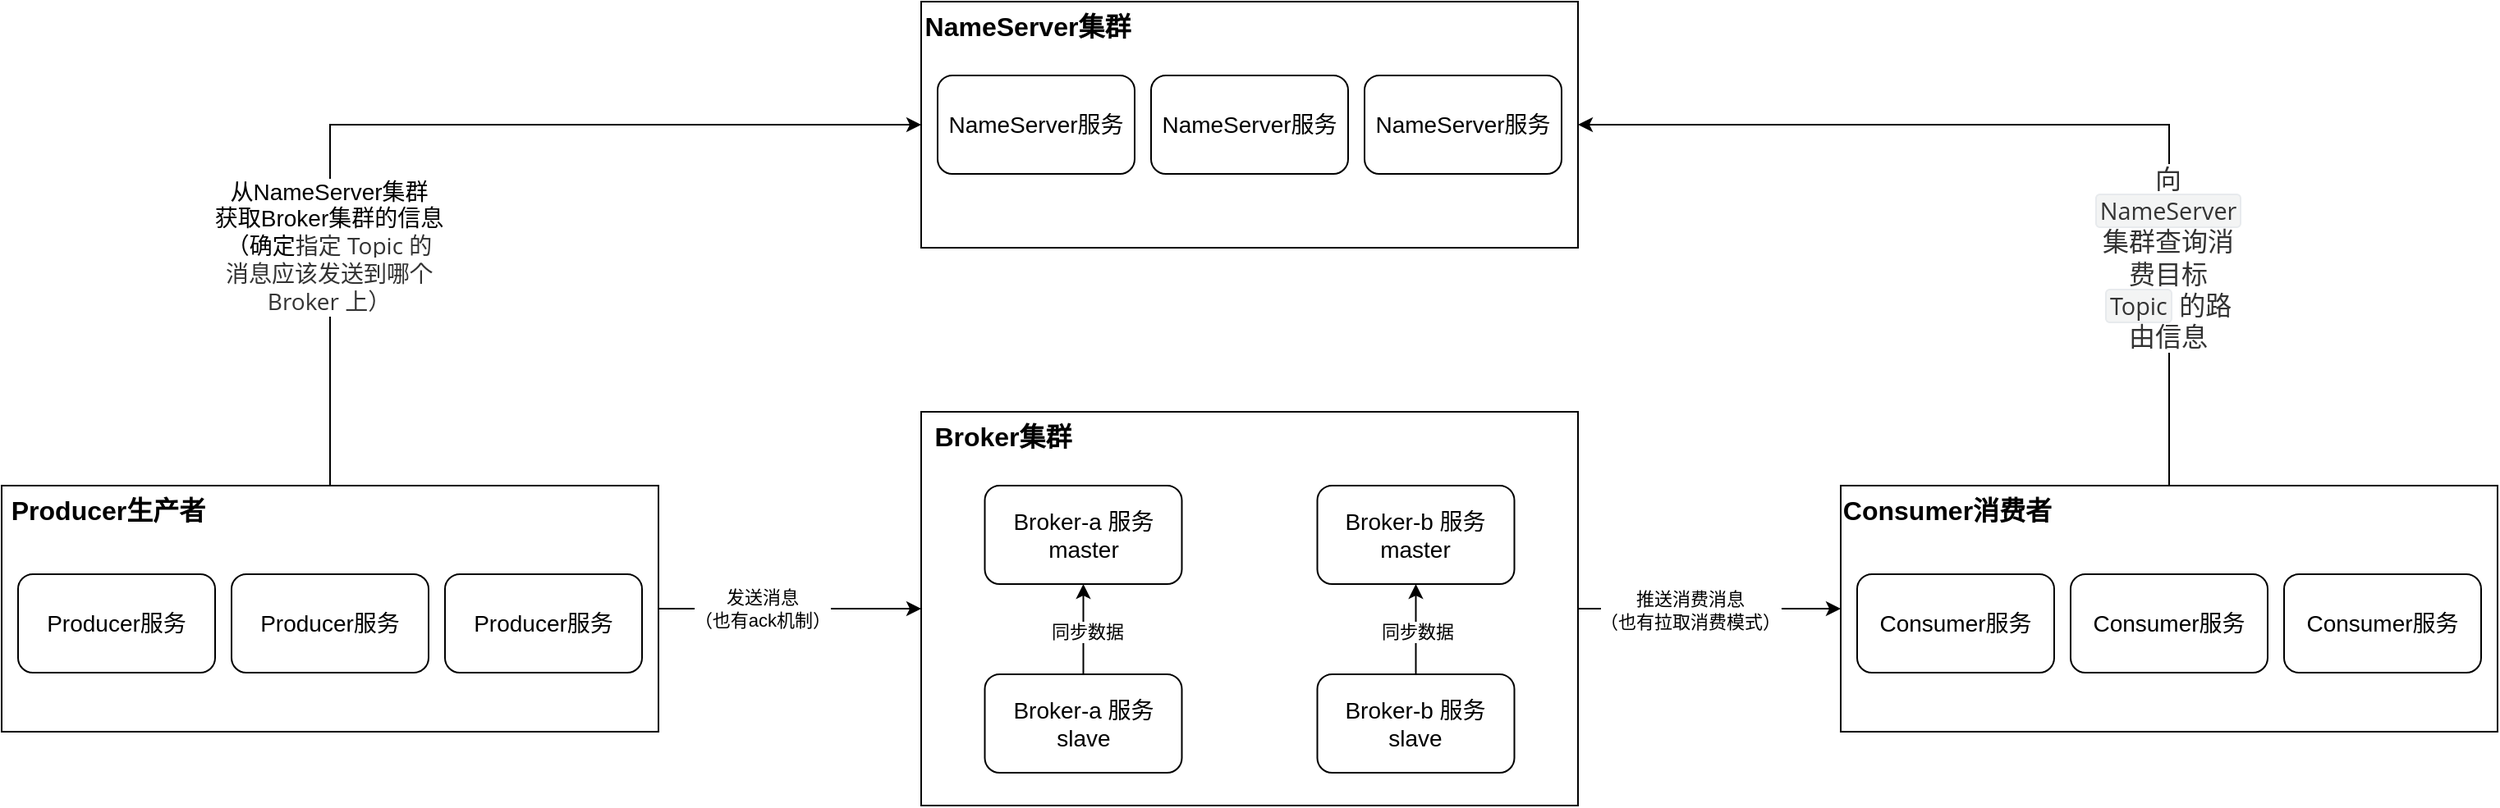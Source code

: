 <mxfile version="28.2.0">
  <diagram name="第 1 页" id="vS3A0hWt8dvzJ3JIKsyf">
    <mxGraphModel dx="2163" dy="561" grid="1" gridSize="10" guides="1" tooltips="1" connect="1" arrows="1" fold="1" page="1" pageScale="1" pageWidth="1169" pageHeight="827" math="0" shadow="0">
      <root>
        <mxCell id="0" />
        <mxCell id="1" parent="0" />
        <mxCell id="nGicNdcI3gT5lanbww3e-1" value="" style="rounded=0;whiteSpace=wrap;html=1;" vertex="1" parent="1">
          <mxGeometry x="320" y="110" width="400" height="150" as="geometry" />
        </mxCell>
        <mxCell id="nGicNdcI3gT5lanbww3e-2" value="&lt;font style=&quot;font-size: 16px;&quot;&gt;&lt;b&gt;NameServer集群&lt;/b&gt;&lt;/font&gt;" style="text;html=1;align=center;verticalAlign=middle;whiteSpace=wrap;rounded=0;" vertex="1" parent="1">
          <mxGeometry x="320" y="110" width="130" height="30" as="geometry" />
        </mxCell>
        <mxCell id="nGicNdcI3gT5lanbww3e-41" style="edgeStyle=orthogonalEdgeStyle;rounded=0;orthogonalLoop=1;jettySize=auto;html=1;exitX=1;exitY=0.5;exitDx=0;exitDy=0;entryX=0;entryY=0.5;entryDx=0;entryDy=0;" edge="1" parent="1" source="nGicNdcI3gT5lanbww3e-3" target="nGicNdcI3gT5lanbww3e-5">
          <mxGeometry relative="1" as="geometry" />
        </mxCell>
        <mxCell id="nGicNdcI3gT5lanbww3e-42" value="推送消费消息&lt;div&gt;（也有拉取消费模式）&lt;/div&gt;" style="edgeLabel;html=1;align=center;verticalAlign=middle;resizable=0;points=[];" vertex="1" connectable="0" parent="nGicNdcI3gT5lanbww3e-41">
          <mxGeometry x="-0.156" relative="1" as="geometry">
            <mxPoint y="1" as="offset" />
          </mxGeometry>
        </mxCell>
        <mxCell id="nGicNdcI3gT5lanbww3e-3" value="" style="rounded=0;whiteSpace=wrap;html=1;" vertex="1" parent="1">
          <mxGeometry x="320" y="360" width="400" height="240" as="geometry" />
        </mxCell>
        <mxCell id="nGicNdcI3gT5lanbww3e-4" value="&lt;font style=&quot;font-size: 16px;&quot;&gt;&lt;b&gt;Broker集群&lt;/b&gt;&lt;/font&gt;" style="text;html=1;align=center;verticalAlign=middle;whiteSpace=wrap;rounded=0;" vertex="1" parent="1">
          <mxGeometry x="320" y="360" width="100" height="30" as="geometry" />
        </mxCell>
        <mxCell id="nGicNdcI3gT5lanbww3e-37" style="edgeStyle=orthogonalEdgeStyle;rounded=0;orthogonalLoop=1;jettySize=auto;html=1;exitX=0.5;exitY=0;exitDx=0;exitDy=0;entryX=1;entryY=0.5;entryDx=0;entryDy=0;" edge="1" parent="1" source="nGicNdcI3gT5lanbww3e-5" target="nGicNdcI3gT5lanbww3e-1">
          <mxGeometry relative="1" as="geometry" />
        </mxCell>
        <mxCell id="nGicNdcI3gT5lanbww3e-38" value="&lt;span style=&quot;box-sizing: border-box; --tw-border-spacing-x: 0; --tw-border-spacing-y: 0; --tw-translate-x: 0; --tw-translate-y: 0; --tw-rotate: 0; --tw-skew-x: 0; --tw-skew-y: 0; --tw-scale-x: 1; --tw-scale-y: 1; --tw-pan-x: ; --tw-pan-y: ; --tw-pinch-zoom: ; --tw-scroll-snap-strictness: proximity; --tw-ordinal: ; --tw-slashed-zero: ; --tw-numeric-figure: ; --tw-numeric-spacing: ; --tw-numeric-fraction: ; --tw-ring-inset: ; --tw-ring-offset-width: 0px; --tw-ring-offset-color: light-dark(#fff, #000000); --tw-ring-color: rgb(59 130 246 / .5); --tw-ring-offset-shadow: 0 0 #0000; --tw-ring-shadow: 0 0 #0000; --tw-shadow: 0 0 #0000; --tw-shadow-colored: 0 0 #0000; --tw-blur: ; --tw-brightness: ; --tw-contrast: ; --tw-grayscale: ; --tw-hue-rotate: ; --tw-invert: ; --tw-saturate: ; --tw-sepia: ; --tw-drop-shadow: ; --tw-backdrop-blur: ; --tw-backdrop-brightness: ; --tw-backdrop-contrast: ; --tw-backdrop-grayscale: ; --tw-backdrop-hue-rotate: ; --tw-backdrop-invert: ; --tw-backdrop-opacity: ; --tw-backdrop-saturate: ; --tw-backdrop-sepia: ; caret-color: rgb(0, 122, 255); color: rgb(51, 51, 51); font-family: &amp;quot;Open Sans&amp;quot;, &amp;quot;Clear Sans&amp;quot;, &amp;quot;Helvetica Neue&amp;quot;, Helvetica, Arial, &amp;quot;Segoe UI Emoji&amp;quot;, sans-serif; font-size: 16px; orphans: 4; text-align: left; white-space: pre-wrap;&quot; class=&quot;md-plain&quot;&gt;向 &lt;/span&gt;&lt;span style=&quot;box-sizing: border-box; --tw-border-spacing-x: 0; --tw-border-spacing-y: 0; --tw-translate-x: 0; --tw-translate-y: 0; --tw-rotate: 0; --tw-skew-x: 0; --tw-skew-y: 0; --tw-scale-x: 1; --tw-scale-y: 1; --tw-pan-x: ; --tw-pan-y: ; --tw-pinch-zoom: ; --tw-scroll-snap-strictness: proximity; --tw-ordinal: ; --tw-slashed-zero: ; --tw-numeric-figure: ; --tw-numeric-spacing: ; --tw-numeric-fraction: ; --tw-ring-inset: ; --tw-ring-offset-width: 0px; --tw-ring-offset-color: light-dark(#fff, #000000); --tw-ring-color: rgb(59 130 246 / .5); --tw-ring-offset-shadow: 0 0 #0000; --tw-ring-shadow: 0 0 #0000; --tw-shadow: 0 0 #0000; --tw-shadow-colored: 0 0 #0000; --tw-blur: ; --tw-brightness: ; --tw-contrast: ; --tw-grayscale: ; --tw-hue-rotate: ; --tw-invert: ; --tw-saturate: ; --tw-sepia: ; --tw-drop-shadow: ; --tw-backdrop-blur: ; --tw-backdrop-brightness: ; --tw-backdrop-contrast: ; --tw-backdrop-grayscale: ; --tw-backdrop-hue-rotate: ; --tw-backdrop-invert: ; --tw-backdrop-opacity: ; --tw-backdrop-saturate: ; --tw-backdrop-sepia: ; caret-color: rgb(0, 122, 255); color: rgb(51, 51, 51); font-family: &amp;quot;Open Sans&amp;quot;, &amp;quot;Clear Sans&amp;quot;, &amp;quot;Helvetica Neue&amp;quot;, Helvetica, Arial, &amp;quot;Segoe UI Emoji&amp;quot;, sans-serif; font-size: 16px; orphans: 4; text-align: left; white-space: pre-wrap;&quot; class=&quot;md-pair-s&quot; spellcheck=&quot;false&quot;&gt;&lt;code style=&quot;box-sizing: border-box; --tw-border-spacing-x: 0; --tw-border-spacing-y: 0; --tw-translate-x: 0; --tw-translate-y: 0; --tw-rotate: 0; --tw-skew-x: 0; --tw-skew-y: 0; --tw-scale-x: 1; --tw-scale-y: 1; --tw-pan-x: ; --tw-pan-y: ; --tw-pinch-zoom: ; --tw-scroll-snap-strictness: proximity; --tw-ordinal: ; --tw-slashed-zero: ; --tw-numeric-figure: ; --tw-numeric-spacing: ; --tw-numeric-fraction: ; --tw-ring-inset: ; --tw-ring-offset-width: 0px; --tw-ring-offset-color: light-dark(#fff, #000000); --tw-ring-color: rgb(59 130 246 / .5); --tw-ring-offset-shadow: 0 0 #0000; --tw-ring-shadow: 0 0 #0000; --tw-shadow: 0 0 #0000; --tw-shadow-colored: 0 0 #0000; --tw-blur: ; --tw-brightness: ; --tw-contrast: ; --tw-grayscale: ; --tw-hue-rotate: ; --tw-invert: ; --tw-saturate: ; --tw-sepia: ; --tw-drop-shadow: ; --tw-backdrop-blur: ; --tw-backdrop-brightness: ; --tw-backdrop-contrast: ; --tw-backdrop-grayscale: ; --tw-backdrop-hue-rotate: ; --tw-backdrop-invert: ; --tw-backdrop-opacity: ; --tw-backdrop-saturate: ; --tw-backdrop-sepia: ; font-family: var(--monospace); vertical-align: initial; border: 1px solid rgb(231, 234, 237); background-color: rgb(243, 244, 244); border-radius: 3px; padding: 0px 2px; font-size: 0.9em;&quot;&gt;NameServer&lt;/code&gt;&lt;/span&gt;&lt;span style=&quot;box-sizing: border-box; --tw-border-spacing-x: 0; --tw-border-spacing-y: 0; --tw-translate-x: 0; --tw-translate-y: 0; --tw-rotate: 0; --tw-skew-x: 0; --tw-skew-y: 0; --tw-scale-x: 1; --tw-scale-y: 1; --tw-pan-x: ; --tw-pan-y: ; --tw-pinch-zoom: ; --tw-scroll-snap-strictness: proximity; --tw-ordinal: ; --tw-slashed-zero: ; --tw-numeric-figure: ; --tw-numeric-spacing: ; --tw-numeric-fraction: ; --tw-ring-inset: ; --tw-ring-offset-width: 0px; --tw-ring-offset-color: light-dark(#fff, #000000); --tw-ring-color: rgb(59 130 246 / .5); --tw-ring-offset-shadow: 0 0 #0000; --tw-ring-shadow: 0 0 #0000; --tw-shadow: 0 0 #0000; --tw-shadow-colored: 0 0 #0000; --tw-blur: ; --tw-brightness: ; --tw-contrast: ; --tw-grayscale: ; --tw-hue-rotate: ; --tw-invert: ; --tw-saturate: ; --tw-sepia: ; --tw-drop-shadow: ; --tw-backdrop-blur: ; --tw-backdrop-brightness: ; --tw-backdrop-contrast: ; --tw-backdrop-grayscale: ; --tw-backdrop-hue-rotate: ; --tw-backdrop-invert: ; --tw-backdrop-opacity: ; --tw-backdrop-saturate: ; --tw-backdrop-sepia: ; caret-color: rgb(0, 122, 255); color: rgb(51, 51, 51); font-family: &amp;quot;Open Sans&amp;quot;, &amp;quot;Clear Sans&amp;quot;, &amp;quot;Helvetica Neue&amp;quot;, Helvetica, Arial, &amp;quot;Segoe UI Emoji&amp;quot;, sans-serif; font-size: 16px; orphans: 4; text-align: left; white-space: pre-wrap;&quot; class=&quot;md-plain&quot;&gt; 集群查询消费目标 &lt;/span&gt;&lt;span style=&quot;box-sizing: border-box; --tw-border-spacing-x: 0; --tw-border-spacing-y: 0; --tw-translate-x: 0; --tw-translate-y: 0; --tw-rotate: 0; --tw-skew-x: 0; --tw-skew-y: 0; --tw-scale-x: 1; --tw-scale-y: 1; --tw-pan-x: ; --tw-pan-y: ; --tw-pinch-zoom: ; --tw-scroll-snap-strictness: proximity; --tw-ordinal: ; --tw-slashed-zero: ; --tw-numeric-figure: ; --tw-numeric-spacing: ; --tw-numeric-fraction: ; --tw-ring-inset: ; --tw-ring-offset-width: 0px; --tw-ring-offset-color: light-dark(#fff, #000000); --tw-ring-color: rgb(59 130 246 / .5); --tw-ring-offset-shadow: 0 0 #0000; --tw-ring-shadow: 0 0 #0000; --tw-shadow: 0 0 #0000; --tw-shadow-colored: 0 0 #0000; --tw-blur: ; --tw-brightness: ; --tw-contrast: ; --tw-grayscale: ; --tw-hue-rotate: ; --tw-invert: ; --tw-saturate: ; --tw-sepia: ; --tw-drop-shadow: ; --tw-backdrop-blur: ; --tw-backdrop-brightness: ; --tw-backdrop-contrast: ; --tw-backdrop-grayscale: ; --tw-backdrop-hue-rotate: ; --tw-backdrop-invert: ; --tw-backdrop-opacity: ; --tw-backdrop-saturate: ; --tw-backdrop-sepia: ; caret-color: rgb(0, 122, 255); color: rgb(51, 51, 51); font-family: &amp;quot;Open Sans&amp;quot;, &amp;quot;Clear Sans&amp;quot;, &amp;quot;Helvetica Neue&amp;quot;, Helvetica, Arial, &amp;quot;Segoe UI Emoji&amp;quot;, sans-serif; font-size: 16px; orphans: 4; text-align: left; white-space: pre-wrap;&quot; class=&quot;md-pair-s&quot; spellcheck=&quot;false&quot;&gt;&lt;code style=&quot;box-sizing: border-box; --tw-border-spacing-x: 0; --tw-border-spacing-y: 0; --tw-translate-x: 0; --tw-translate-y: 0; --tw-rotate: 0; --tw-skew-x: 0; --tw-skew-y: 0; --tw-scale-x: 1; --tw-scale-y: 1; --tw-pan-x: ; --tw-pan-y: ; --tw-pinch-zoom: ; --tw-scroll-snap-strictness: proximity; --tw-ordinal: ; --tw-slashed-zero: ; --tw-numeric-figure: ; --tw-numeric-spacing: ; --tw-numeric-fraction: ; --tw-ring-inset: ; --tw-ring-offset-width: 0px; --tw-ring-offset-color: light-dark(#fff, #000000); --tw-ring-color: rgb(59 130 246 / .5); --tw-ring-offset-shadow: 0 0 #0000; --tw-ring-shadow: 0 0 #0000; --tw-shadow: 0 0 #0000; --tw-shadow-colored: 0 0 #0000; --tw-blur: ; --tw-brightness: ; --tw-contrast: ; --tw-grayscale: ; --tw-hue-rotate: ; --tw-invert: ; --tw-saturate: ; --tw-sepia: ; --tw-drop-shadow: ; --tw-backdrop-blur: ; --tw-backdrop-brightness: ; --tw-backdrop-contrast: ; --tw-backdrop-grayscale: ; --tw-backdrop-hue-rotate: ; --tw-backdrop-invert: ; --tw-backdrop-opacity: ; --tw-backdrop-saturate: ; --tw-backdrop-sepia: ; font-family: var(--monospace); vertical-align: initial; border: 1px solid rgb(231, 234, 237); background-color: rgb(243, 244, 244); border-radius: 3px; padding: 0px 2px; font-size: 0.9em;&quot;&gt;Topic&lt;/code&gt;&lt;/span&gt;&lt;span style=&quot;box-sizing: border-box; --tw-border-spacing-x: 0; --tw-border-spacing-y: 0; --tw-translate-x: 0; --tw-translate-y: 0; --tw-rotate: 0; --tw-skew-x: 0; --tw-skew-y: 0; --tw-scale-x: 1; --tw-scale-y: 1; --tw-pan-x: ; --tw-pan-y: ; --tw-pinch-zoom: ; --tw-scroll-snap-strictness: proximity; --tw-ordinal: ; --tw-slashed-zero: ; --tw-numeric-figure: ; --tw-numeric-spacing: ; --tw-numeric-fraction: ; --tw-ring-inset: ; --tw-ring-offset-width: 0px; --tw-ring-offset-color: light-dark(#fff, #000000); --tw-ring-color: rgb(59 130 246 / .5); --tw-ring-offset-shadow: 0 0 #0000; --tw-ring-shadow: 0 0 #0000; --tw-shadow: 0 0 #0000; --tw-shadow-colored: 0 0 #0000; --tw-blur: ; --tw-brightness: ; --tw-contrast: ; --tw-grayscale: ; --tw-hue-rotate: ; --tw-invert: ; --tw-saturate: ; --tw-sepia: ; --tw-drop-shadow: ; --tw-backdrop-blur: ; --tw-backdrop-brightness: ; --tw-backdrop-contrast: ; --tw-backdrop-grayscale: ; --tw-backdrop-hue-rotate: ; --tw-backdrop-invert: ; --tw-backdrop-opacity: ; --tw-backdrop-saturate: ; --tw-backdrop-sepia: ; caret-color: rgb(0, 122, 255); color: rgb(51, 51, 51); font-family: &amp;quot;Open Sans&amp;quot;, &amp;quot;Clear Sans&amp;quot;, &amp;quot;Helvetica Neue&amp;quot;, Helvetica, Arial, &amp;quot;Segoe UI Emoji&amp;quot;, sans-serif; font-size: 16px; orphans: 4; text-align: left; white-space: pre-wrap;&quot; class=&quot;md-plain&quot;&gt; 的路由信息&lt;/span&gt;" style="edgeLabel;html=1;align=center;verticalAlign=middle;resizable=0;points=[];" vertex="1" connectable="0" parent="nGicNdcI3gT5lanbww3e-37">
          <mxGeometry x="-0.519" y="1" relative="1" as="geometry">
            <mxPoint as="offset" />
          </mxGeometry>
        </mxCell>
        <mxCell id="nGicNdcI3gT5lanbww3e-5" value="" style="rounded=0;whiteSpace=wrap;html=1;" vertex="1" parent="1">
          <mxGeometry x="880" y="405" width="400" height="150" as="geometry" />
        </mxCell>
        <mxCell id="nGicNdcI3gT5lanbww3e-6" value="&lt;font style=&quot;font-size: 16px;&quot;&gt;&lt;b&gt;Consumer消费者&lt;/b&gt;&lt;/font&gt;" style="text;html=1;align=center;verticalAlign=middle;whiteSpace=wrap;rounded=0;" vertex="1" parent="1">
          <mxGeometry x="880" y="405" width="130" height="30" as="geometry" />
        </mxCell>
        <mxCell id="nGicNdcI3gT5lanbww3e-35" style="edgeStyle=orthogonalEdgeStyle;rounded=0;orthogonalLoop=1;jettySize=auto;html=1;exitX=0.5;exitY=0;exitDx=0;exitDy=0;entryX=0;entryY=0.5;entryDx=0;entryDy=0;" edge="1" parent="1" source="nGicNdcI3gT5lanbww3e-7" target="nGicNdcI3gT5lanbww3e-1">
          <mxGeometry relative="1" as="geometry" />
        </mxCell>
        <mxCell id="nGicNdcI3gT5lanbww3e-36" value="&lt;font style=&quot;font-size: 14px;&quot;&gt;从NameServer集群&lt;/font&gt;&lt;div&gt;&lt;font style=&quot;font-size: 14px;&quot;&gt;获取Broker集群的信息&lt;/font&gt;&lt;/div&gt;&lt;div&gt;&lt;font style=&quot;font-size: 14px;&quot;&gt;（确定&lt;span style=&quot;color: rgb(51, 51, 51); font-family: &amp;quot;Open Sans&amp;quot;, &amp;quot;Clear Sans&amp;quot;, &amp;quot;Helvetica Neue&amp;quot;, Helvetica, Arial, &amp;quot;Segoe UI Emoji&amp;quot;, sans-serif; orphans: 4; text-align: left; caret-color: rgb(0, 122, 255); white-space: pre-wrap; background-color: light-dark(#ffffff, var(--ge-dark-color, #121212));&quot;&gt;指定 Topic 的消息应该发送到哪个 Broker 上）&lt;/span&gt;&lt;/font&gt;&lt;/div&gt;" style="edgeLabel;html=1;align=center;verticalAlign=middle;resizable=0;points=[];" vertex="1" connectable="0" parent="nGicNdcI3gT5lanbww3e-35">
          <mxGeometry x="-0.492" y="1" relative="1" as="geometry">
            <mxPoint y="1" as="offset" />
          </mxGeometry>
        </mxCell>
        <mxCell id="nGicNdcI3gT5lanbww3e-39" style="edgeStyle=orthogonalEdgeStyle;rounded=0;orthogonalLoop=1;jettySize=auto;html=1;exitX=1;exitY=0.5;exitDx=0;exitDy=0;entryX=0;entryY=0.5;entryDx=0;entryDy=0;" edge="1" parent="1" source="nGicNdcI3gT5lanbww3e-7" target="nGicNdcI3gT5lanbww3e-3">
          <mxGeometry relative="1" as="geometry" />
        </mxCell>
        <mxCell id="nGicNdcI3gT5lanbww3e-40" value="发送消息&lt;div&gt;（也有ack机制）&lt;/div&gt;" style="edgeLabel;html=1;align=center;verticalAlign=middle;resizable=0;points=[];" vertex="1" connectable="0" parent="nGicNdcI3gT5lanbww3e-39">
          <mxGeometry x="-0.219" y="1" relative="1" as="geometry">
            <mxPoint y="1" as="offset" />
          </mxGeometry>
        </mxCell>
        <mxCell id="nGicNdcI3gT5lanbww3e-7" value="" style="rounded=0;whiteSpace=wrap;html=1;" vertex="1" parent="1">
          <mxGeometry x="-240" y="405" width="400" height="150" as="geometry" />
        </mxCell>
        <mxCell id="nGicNdcI3gT5lanbww3e-8" value="&lt;font style=&quot;font-size: 16px;&quot;&gt;&lt;b&gt;Producer生产者&lt;/b&gt;&lt;/font&gt;" style="text;html=1;align=center;verticalAlign=middle;whiteSpace=wrap;rounded=0;" vertex="1" parent="1">
          <mxGeometry x="-240" y="405" width="130" height="30" as="geometry" />
        </mxCell>
        <mxCell id="nGicNdcI3gT5lanbww3e-11" value="&lt;font style=&quot;font-size: 14px;&quot;&gt;NameServer服务&lt;/font&gt;" style="rounded=1;whiteSpace=wrap;html=1;" vertex="1" parent="1">
          <mxGeometry x="330" y="155" width="120" height="60" as="geometry" />
        </mxCell>
        <mxCell id="nGicNdcI3gT5lanbww3e-12" value="&lt;span style=&quot;font-size: 14px;&quot;&gt;NameServer服务&lt;/span&gt;" style="rounded=1;whiteSpace=wrap;html=1;" vertex="1" parent="1">
          <mxGeometry x="460" y="155" width="120" height="60" as="geometry" />
        </mxCell>
        <mxCell id="nGicNdcI3gT5lanbww3e-13" value="&lt;span style=&quot;font-size: 14px;&quot;&gt;NameServer服务&lt;/span&gt;" style="rounded=1;whiteSpace=wrap;html=1;" vertex="1" parent="1">
          <mxGeometry x="590" y="155" width="120" height="60" as="geometry" />
        </mxCell>
        <mxCell id="nGicNdcI3gT5lanbww3e-14" value="&lt;font style=&quot;font-size: 14px;&quot;&gt;Broker-a 服务&lt;/font&gt;&lt;div&gt;&lt;font style=&quot;font-size: 14px;&quot;&gt;master&lt;/font&gt;&lt;/div&gt;" style="rounded=1;whiteSpace=wrap;html=1;" vertex="1" parent="1">
          <mxGeometry x="358.75" y="405" width="120" height="60" as="geometry" />
        </mxCell>
        <mxCell id="nGicNdcI3gT5lanbww3e-15" value="&lt;font style=&quot;font-size: 14px;&quot;&gt;Broker-b 服务&lt;/font&gt;&lt;div&gt;&lt;font style=&quot;font-size: 14px;&quot;&gt;master&lt;/font&gt;&lt;/div&gt;" style="rounded=1;whiteSpace=wrap;html=1;" vertex="1" parent="1">
          <mxGeometry x="561.25" y="405" width="120" height="60" as="geometry" />
        </mxCell>
        <mxCell id="nGicNdcI3gT5lanbww3e-23" style="edgeStyle=orthogonalEdgeStyle;rounded=0;orthogonalLoop=1;jettySize=auto;html=1;exitX=0.5;exitY=0;exitDx=0;exitDy=0;entryX=0.5;entryY=1;entryDx=0;entryDy=0;" edge="1" parent="1" source="nGicNdcI3gT5lanbww3e-16" target="nGicNdcI3gT5lanbww3e-14">
          <mxGeometry relative="1" as="geometry" />
        </mxCell>
        <mxCell id="nGicNdcI3gT5lanbww3e-25" value="同步数据" style="edgeLabel;html=1;align=center;verticalAlign=middle;resizable=0;points=[];" vertex="1" connectable="0" parent="nGicNdcI3gT5lanbww3e-23">
          <mxGeometry y="-2" relative="1" as="geometry">
            <mxPoint y="1" as="offset" />
          </mxGeometry>
        </mxCell>
        <mxCell id="nGicNdcI3gT5lanbww3e-16" value="&lt;font style=&quot;font-size: 14px;&quot;&gt;Broker-a 服务&lt;/font&gt;&lt;div&gt;&lt;span style=&quot;font-size: 14px;&quot;&gt;slave&lt;/span&gt;&lt;/div&gt;" style="rounded=1;whiteSpace=wrap;html=1;" vertex="1" parent="1">
          <mxGeometry x="358.75" y="520" width="120" height="60" as="geometry" />
        </mxCell>
        <mxCell id="nGicNdcI3gT5lanbww3e-24" style="edgeStyle=orthogonalEdgeStyle;rounded=0;orthogonalLoop=1;jettySize=auto;html=1;exitX=0.5;exitY=0;exitDx=0;exitDy=0;entryX=0.5;entryY=1;entryDx=0;entryDy=0;" edge="1" parent="1" source="nGicNdcI3gT5lanbww3e-17" target="nGicNdcI3gT5lanbww3e-15">
          <mxGeometry relative="1" as="geometry" />
        </mxCell>
        <mxCell id="nGicNdcI3gT5lanbww3e-26" value="同步数据" style="edgeLabel;html=1;align=center;verticalAlign=middle;resizable=0;points=[];" vertex="1" connectable="0" parent="nGicNdcI3gT5lanbww3e-24">
          <mxGeometry relative="1" as="geometry">
            <mxPoint y="1" as="offset" />
          </mxGeometry>
        </mxCell>
        <mxCell id="nGicNdcI3gT5lanbww3e-17" value="&lt;font style=&quot;font-size: 14px;&quot;&gt;Broker-b 服务&lt;/font&gt;&lt;div&gt;&lt;font style=&quot;font-size: 14px;&quot;&gt;slave&lt;/font&gt;&lt;/div&gt;" style="rounded=1;whiteSpace=wrap;html=1;" vertex="1" parent="1">
          <mxGeometry x="561.25" y="520" width="120" height="60" as="geometry" />
        </mxCell>
        <mxCell id="nGicNdcI3gT5lanbww3e-29" value="&lt;font style=&quot;font-size: 14px;&quot;&gt;Consumer服务&lt;/font&gt;" style="rounded=1;whiteSpace=wrap;html=1;" vertex="1" parent="1">
          <mxGeometry x="890" y="459" width="120" height="60" as="geometry" />
        </mxCell>
        <mxCell id="nGicNdcI3gT5lanbww3e-30" value="&lt;span style=&quot;font-size: 14px;&quot;&gt;Consumer服务&lt;/span&gt;" style="rounded=1;whiteSpace=wrap;html=1;" vertex="1" parent="1">
          <mxGeometry x="1020" y="459" width="120" height="60" as="geometry" />
        </mxCell>
        <mxCell id="nGicNdcI3gT5lanbww3e-31" value="&lt;span style=&quot;font-size: 14px;&quot;&gt;Consumer服务&lt;/span&gt;" style="rounded=1;whiteSpace=wrap;html=1;" vertex="1" parent="1">
          <mxGeometry x="1150" y="459" width="120" height="60" as="geometry" />
        </mxCell>
        <mxCell id="nGicNdcI3gT5lanbww3e-32" value="&lt;font style=&quot;font-size: 14px;&quot;&gt;Producer服务&lt;/font&gt;" style="rounded=1;whiteSpace=wrap;html=1;" vertex="1" parent="1">
          <mxGeometry x="-230" y="459" width="120" height="60" as="geometry" />
        </mxCell>
        <mxCell id="nGicNdcI3gT5lanbww3e-33" value="&lt;span style=&quot;font-size: 14px;&quot;&gt;Producer服务&lt;/span&gt;" style="rounded=1;whiteSpace=wrap;html=1;" vertex="1" parent="1">
          <mxGeometry x="-100" y="459" width="120" height="60" as="geometry" />
        </mxCell>
        <mxCell id="nGicNdcI3gT5lanbww3e-34" value="&lt;span style=&quot;font-size: 14px;&quot;&gt;Producer&lt;/span&gt;&lt;span style=&quot;font-size: 14px;&quot;&gt;服务&lt;/span&gt;" style="rounded=1;whiteSpace=wrap;html=1;" vertex="1" parent="1">
          <mxGeometry x="30" y="459" width="120" height="60" as="geometry" />
        </mxCell>
      </root>
    </mxGraphModel>
  </diagram>
</mxfile>
